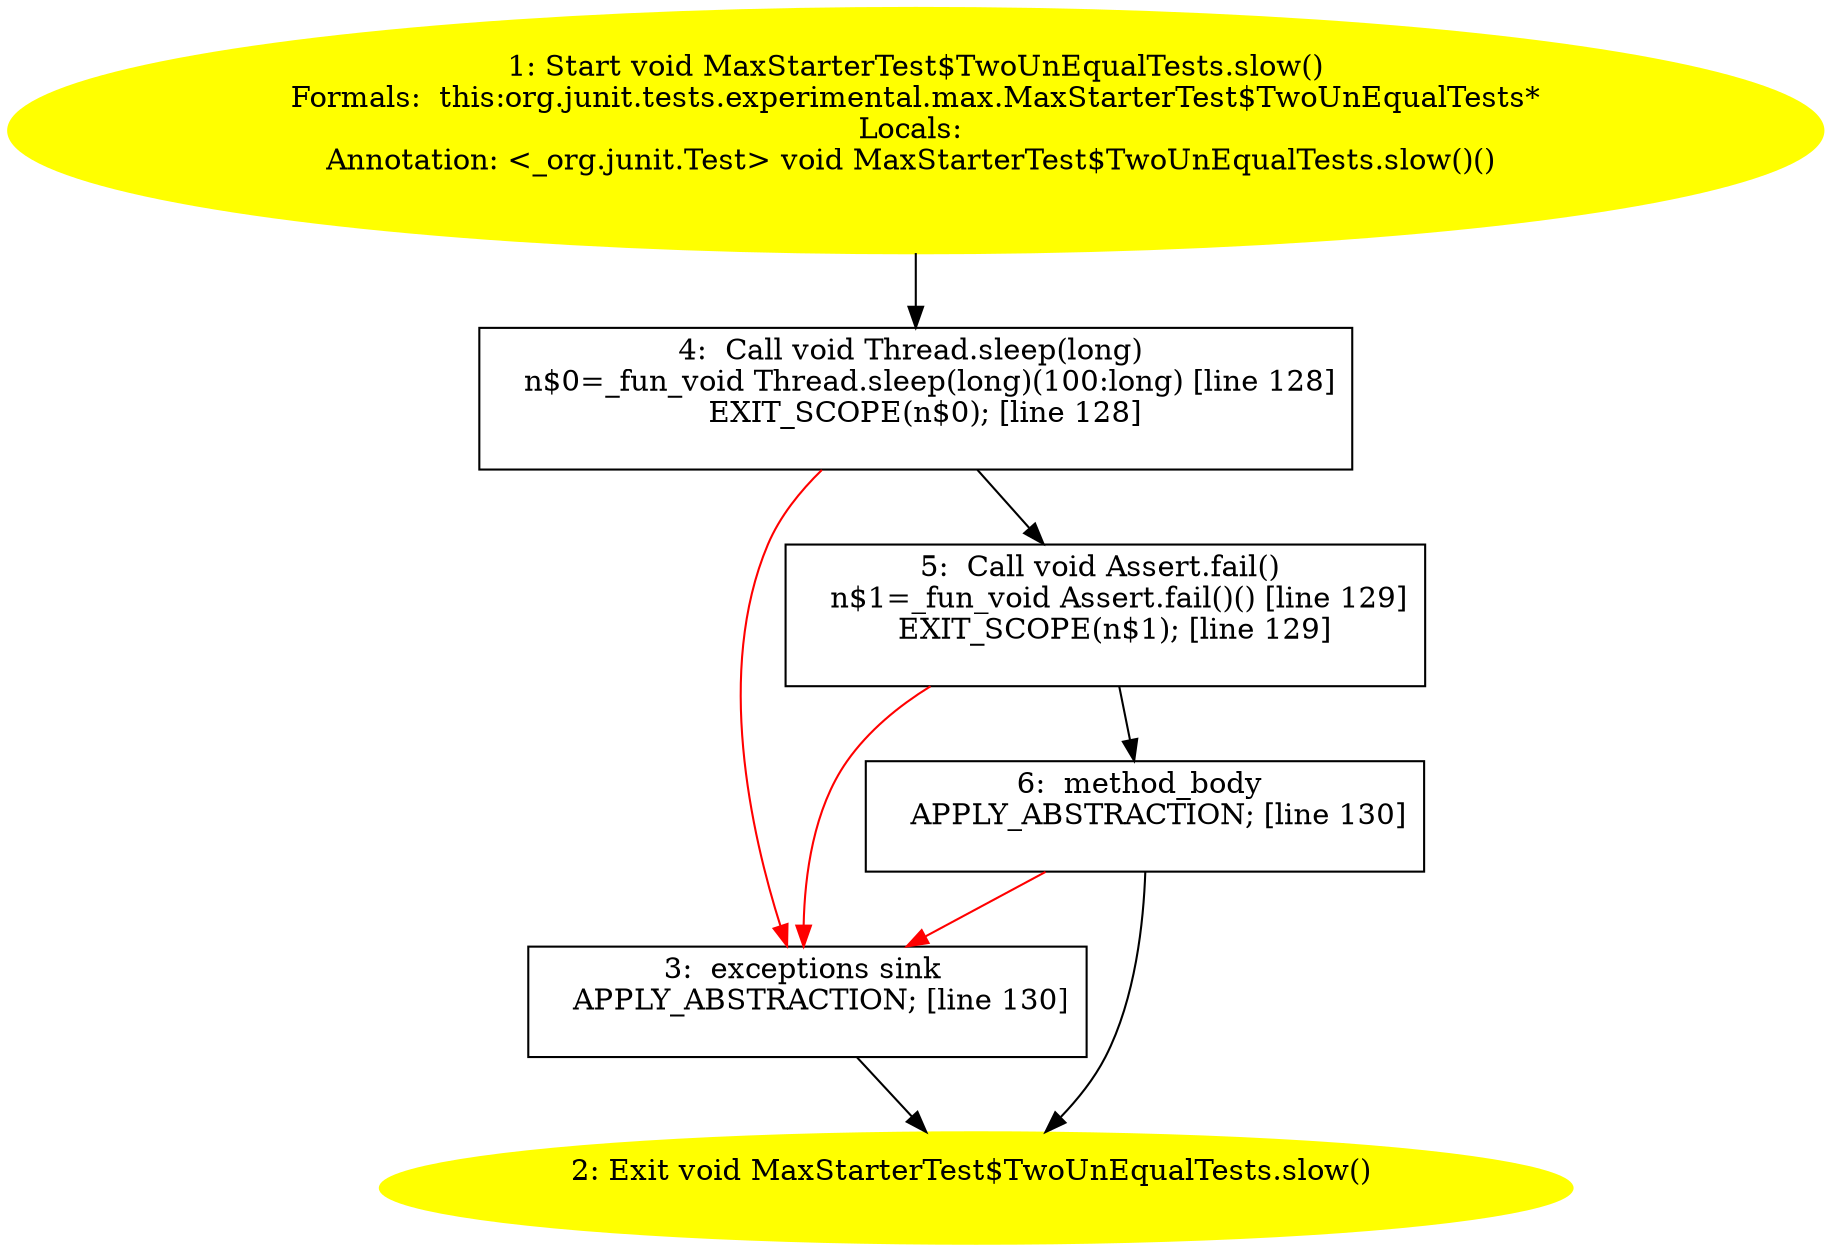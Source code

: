 /* @generated */
digraph cfg {
"org.junit.tests.experimental.max.MaxStarterTest$TwoUnEqualTests.slow():void.dbeaf9791928bc00a69812e50cfaf9b3_1" [label="1: Start void MaxStarterTest$TwoUnEqualTests.slow()\nFormals:  this:org.junit.tests.experimental.max.MaxStarterTest$TwoUnEqualTests*\nLocals: \nAnnotation: <_org.junit.Test> void MaxStarterTest$TwoUnEqualTests.slow()() \n  " color=yellow style=filled]
	

	 "org.junit.tests.experimental.max.MaxStarterTest$TwoUnEqualTests.slow():void.dbeaf9791928bc00a69812e50cfaf9b3_1" -> "org.junit.tests.experimental.max.MaxStarterTest$TwoUnEqualTests.slow():void.dbeaf9791928bc00a69812e50cfaf9b3_4" ;
"org.junit.tests.experimental.max.MaxStarterTest$TwoUnEqualTests.slow():void.dbeaf9791928bc00a69812e50cfaf9b3_2" [label="2: Exit void MaxStarterTest$TwoUnEqualTests.slow() \n  " color=yellow style=filled]
	

"org.junit.tests.experimental.max.MaxStarterTest$TwoUnEqualTests.slow():void.dbeaf9791928bc00a69812e50cfaf9b3_3" [label="3:  exceptions sink \n   APPLY_ABSTRACTION; [line 130]\n " shape="box"]
	

	 "org.junit.tests.experimental.max.MaxStarterTest$TwoUnEqualTests.slow():void.dbeaf9791928bc00a69812e50cfaf9b3_3" -> "org.junit.tests.experimental.max.MaxStarterTest$TwoUnEqualTests.slow():void.dbeaf9791928bc00a69812e50cfaf9b3_2" ;
"org.junit.tests.experimental.max.MaxStarterTest$TwoUnEqualTests.slow():void.dbeaf9791928bc00a69812e50cfaf9b3_4" [label="4:  Call void Thread.sleep(long) \n   n$0=_fun_void Thread.sleep(long)(100:long) [line 128]\n  EXIT_SCOPE(n$0); [line 128]\n " shape="box"]
	

	 "org.junit.tests.experimental.max.MaxStarterTest$TwoUnEqualTests.slow():void.dbeaf9791928bc00a69812e50cfaf9b3_4" -> "org.junit.tests.experimental.max.MaxStarterTest$TwoUnEqualTests.slow():void.dbeaf9791928bc00a69812e50cfaf9b3_5" ;
	 "org.junit.tests.experimental.max.MaxStarterTest$TwoUnEqualTests.slow():void.dbeaf9791928bc00a69812e50cfaf9b3_4" -> "org.junit.tests.experimental.max.MaxStarterTest$TwoUnEqualTests.slow():void.dbeaf9791928bc00a69812e50cfaf9b3_3" [color="red" ];
"org.junit.tests.experimental.max.MaxStarterTest$TwoUnEqualTests.slow():void.dbeaf9791928bc00a69812e50cfaf9b3_5" [label="5:  Call void Assert.fail() \n   n$1=_fun_void Assert.fail()() [line 129]\n  EXIT_SCOPE(n$1); [line 129]\n " shape="box"]
	

	 "org.junit.tests.experimental.max.MaxStarterTest$TwoUnEqualTests.slow():void.dbeaf9791928bc00a69812e50cfaf9b3_5" -> "org.junit.tests.experimental.max.MaxStarterTest$TwoUnEqualTests.slow():void.dbeaf9791928bc00a69812e50cfaf9b3_6" ;
	 "org.junit.tests.experimental.max.MaxStarterTest$TwoUnEqualTests.slow():void.dbeaf9791928bc00a69812e50cfaf9b3_5" -> "org.junit.tests.experimental.max.MaxStarterTest$TwoUnEqualTests.slow():void.dbeaf9791928bc00a69812e50cfaf9b3_3" [color="red" ];
"org.junit.tests.experimental.max.MaxStarterTest$TwoUnEqualTests.slow():void.dbeaf9791928bc00a69812e50cfaf9b3_6" [label="6:  method_body \n   APPLY_ABSTRACTION; [line 130]\n " shape="box"]
	

	 "org.junit.tests.experimental.max.MaxStarterTest$TwoUnEqualTests.slow():void.dbeaf9791928bc00a69812e50cfaf9b3_6" -> "org.junit.tests.experimental.max.MaxStarterTest$TwoUnEqualTests.slow():void.dbeaf9791928bc00a69812e50cfaf9b3_2" ;
	 "org.junit.tests.experimental.max.MaxStarterTest$TwoUnEqualTests.slow():void.dbeaf9791928bc00a69812e50cfaf9b3_6" -> "org.junit.tests.experimental.max.MaxStarterTest$TwoUnEqualTests.slow():void.dbeaf9791928bc00a69812e50cfaf9b3_3" [color="red" ];
}
